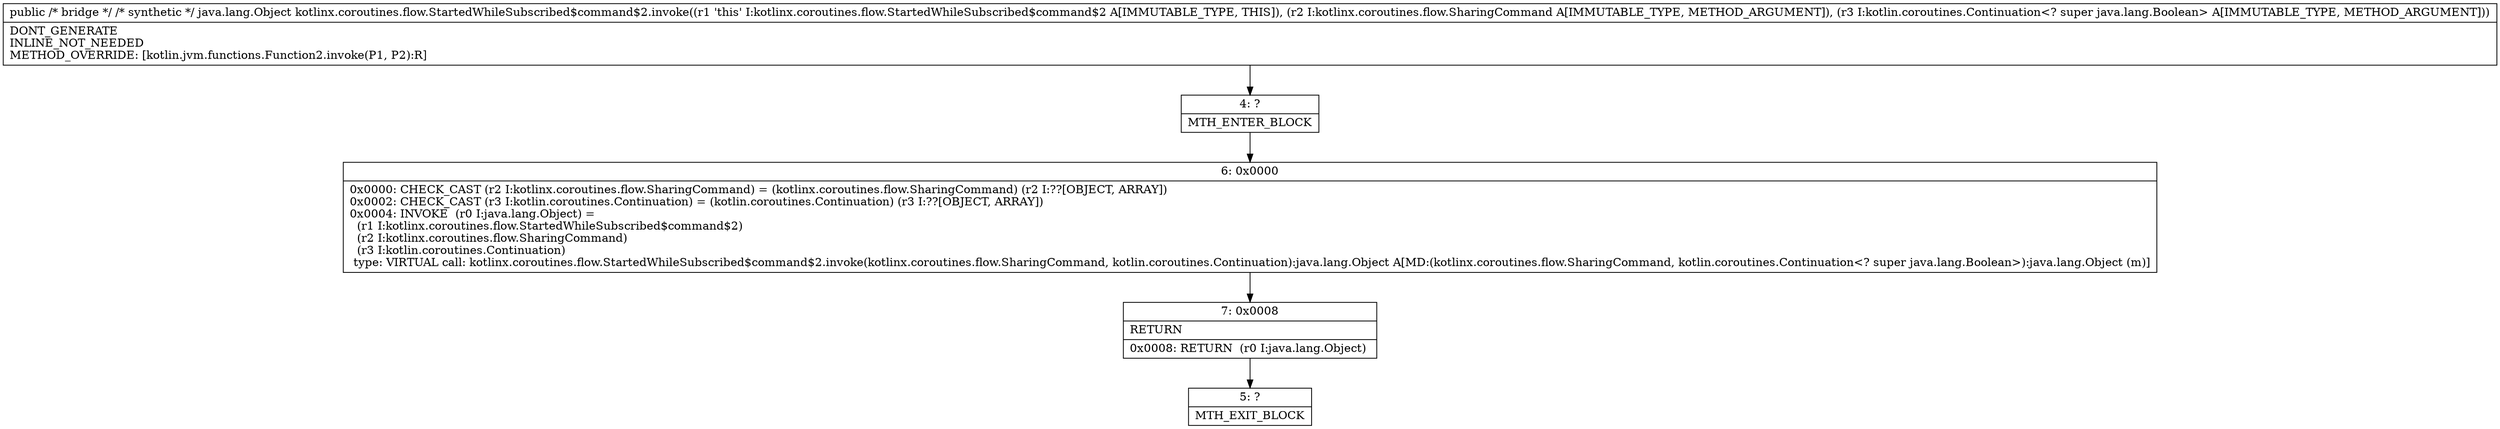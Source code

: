 digraph "CFG forkotlinx.coroutines.flow.StartedWhileSubscribed$command$2.invoke(Ljava\/lang\/Object;Ljava\/lang\/Object;)Ljava\/lang\/Object;" {
Node_4 [shape=record,label="{4\:\ ?|MTH_ENTER_BLOCK\l}"];
Node_6 [shape=record,label="{6\:\ 0x0000|0x0000: CHECK_CAST (r2 I:kotlinx.coroutines.flow.SharingCommand) = (kotlinx.coroutines.flow.SharingCommand) (r2 I:??[OBJECT, ARRAY]) \l0x0002: CHECK_CAST (r3 I:kotlin.coroutines.Continuation) = (kotlin.coroutines.Continuation) (r3 I:??[OBJECT, ARRAY]) \l0x0004: INVOKE  (r0 I:java.lang.Object) = \l  (r1 I:kotlinx.coroutines.flow.StartedWhileSubscribed$command$2)\l  (r2 I:kotlinx.coroutines.flow.SharingCommand)\l  (r3 I:kotlin.coroutines.Continuation)\l type: VIRTUAL call: kotlinx.coroutines.flow.StartedWhileSubscribed$command$2.invoke(kotlinx.coroutines.flow.SharingCommand, kotlin.coroutines.Continuation):java.lang.Object A[MD:(kotlinx.coroutines.flow.SharingCommand, kotlin.coroutines.Continuation\<? super java.lang.Boolean\>):java.lang.Object (m)]\l}"];
Node_7 [shape=record,label="{7\:\ 0x0008|RETURN\l|0x0008: RETURN  (r0 I:java.lang.Object) \l}"];
Node_5 [shape=record,label="{5\:\ ?|MTH_EXIT_BLOCK\l}"];
MethodNode[shape=record,label="{public \/* bridge *\/ \/* synthetic *\/ java.lang.Object kotlinx.coroutines.flow.StartedWhileSubscribed$command$2.invoke((r1 'this' I:kotlinx.coroutines.flow.StartedWhileSubscribed$command$2 A[IMMUTABLE_TYPE, THIS]), (r2 I:kotlinx.coroutines.flow.SharingCommand A[IMMUTABLE_TYPE, METHOD_ARGUMENT]), (r3 I:kotlin.coroutines.Continuation\<? super java.lang.Boolean\> A[IMMUTABLE_TYPE, METHOD_ARGUMENT]))  | DONT_GENERATE\lINLINE_NOT_NEEDED\lMETHOD_OVERRIDE: [kotlin.jvm.functions.Function2.invoke(P1, P2):R]\l}"];
MethodNode -> Node_4;Node_4 -> Node_6;
Node_6 -> Node_7;
Node_7 -> Node_5;
}

